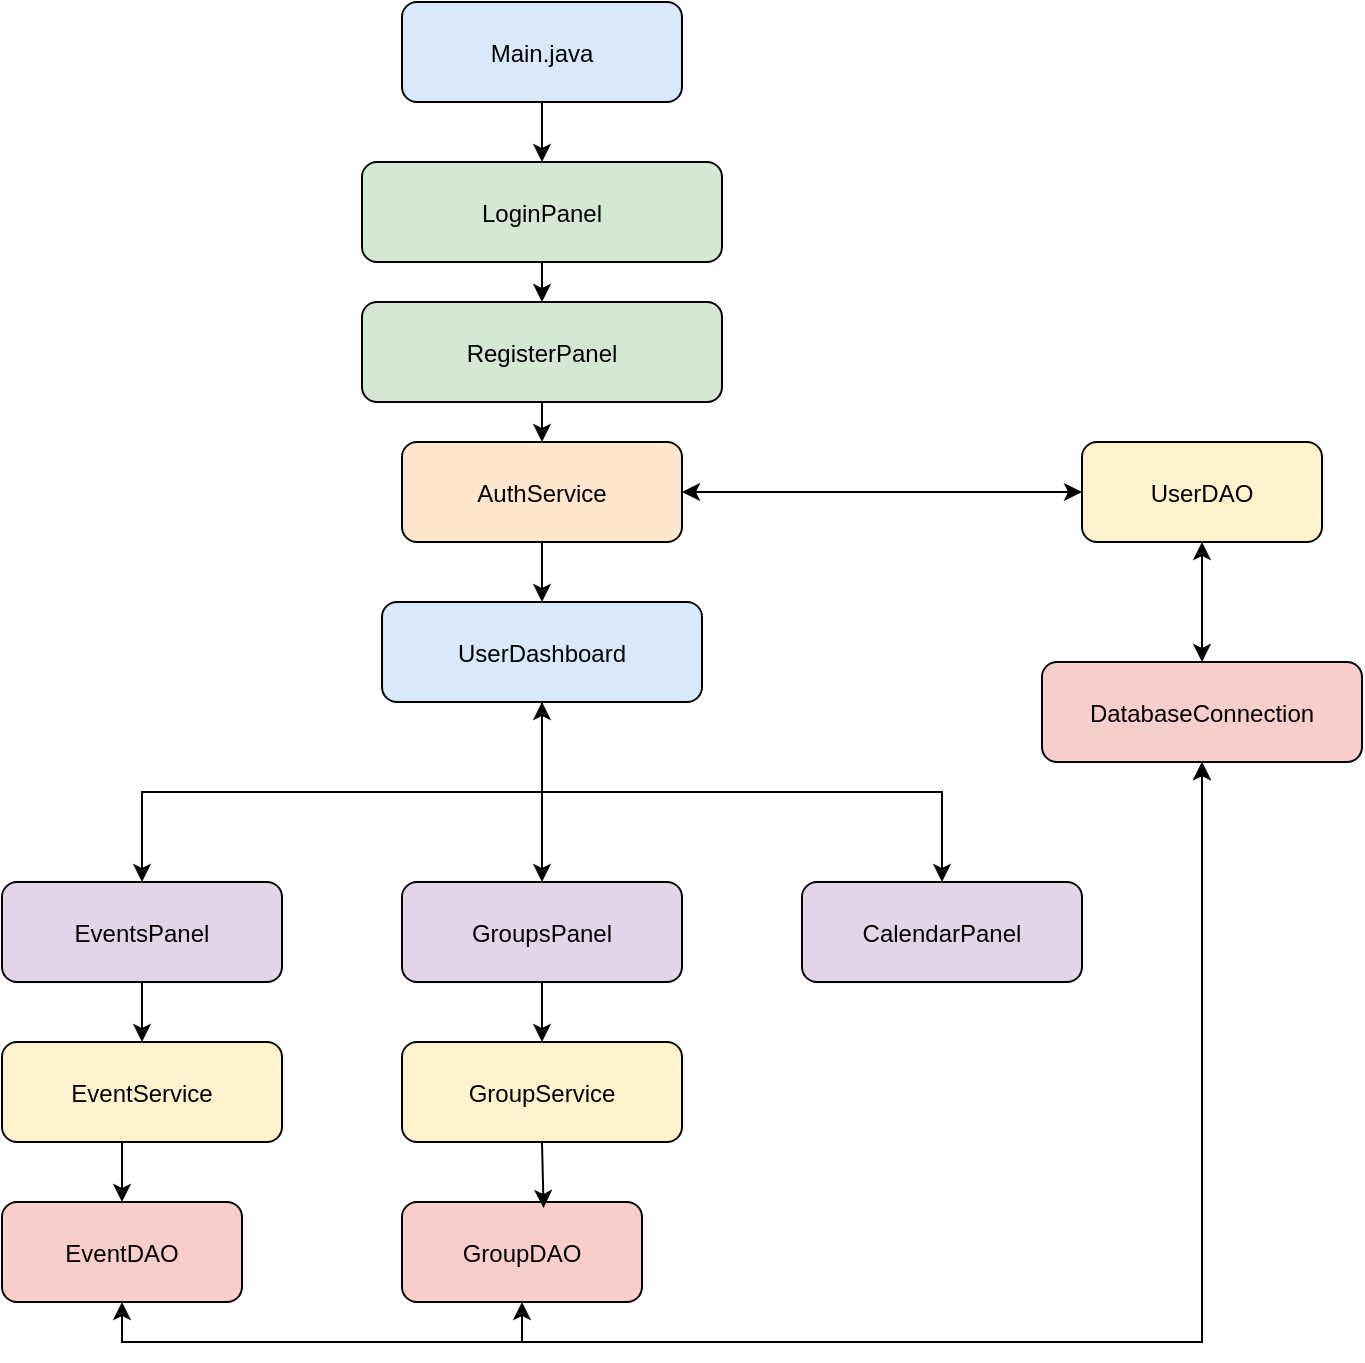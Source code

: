 <mxfile version="26.2.13">
  <diagram name="Page-1" id="aNEzNfocYRE9pFhDgt-e">
    <mxGraphModel dx="4988" dy="2034" grid="1" gridSize="10" guides="1" tooltips="1" connect="1" arrows="1" fold="1" page="1" pageScale="1" pageWidth="827" pageHeight="1169" math="0" shadow="0">
      <root>
        <mxCell id="0" />
        <mxCell id="1" parent="0" />
        <mxCell id="1IzDmIUKITc1XXKIqFWO-28" style="edgeStyle=orthogonalEdgeStyle;rounded=0;orthogonalLoop=1;jettySize=auto;html=1;exitX=0.5;exitY=1;exitDx=0;exitDy=0;" edge="1" parent="1" source="1IzDmIUKITc1XXKIqFWO-1" target="1IzDmIUKITc1XXKIqFWO-3">
          <mxGeometry relative="1" as="geometry" />
        </mxCell>
        <mxCell id="1IzDmIUKITc1XXKIqFWO-1" value="Main.java" style="rounded=1;fillColor=#dae8fc;" vertex="1" parent="1">
          <mxGeometry x="-2980" y="-890" width="140" height="50" as="geometry" />
        </mxCell>
        <mxCell id="1IzDmIUKITc1XXKIqFWO-30" style="edgeStyle=orthogonalEdgeStyle;rounded=0;orthogonalLoop=1;jettySize=auto;html=1;exitX=0.5;exitY=1;exitDx=0;exitDy=0;entryX=0.5;entryY=0;entryDx=0;entryDy=0;" edge="1" parent="1" source="1IzDmIUKITc1XXKIqFWO-3" target="1IzDmIUKITc1XXKIqFWO-4">
          <mxGeometry relative="1" as="geometry" />
        </mxCell>
        <mxCell id="1IzDmIUKITc1XXKIqFWO-3" value="LoginPanel" style="rounded=1;fillColor=#d5e8d4;" vertex="1" parent="1">
          <mxGeometry x="-3000" y="-810" width="180" height="50" as="geometry" />
        </mxCell>
        <mxCell id="1IzDmIUKITc1XXKIqFWO-31" style="edgeStyle=orthogonalEdgeStyle;rounded=0;orthogonalLoop=1;jettySize=auto;html=1;exitX=0.5;exitY=1;exitDx=0;exitDy=0;entryX=0.5;entryY=0;entryDx=0;entryDy=0;" edge="1" parent="1" source="1IzDmIUKITc1XXKIqFWO-4" target="1IzDmIUKITc1XXKIqFWO-6">
          <mxGeometry relative="1" as="geometry" />
        </mxCell>
        <mxCell id="1IzDmIUKITc1XXKIqFWO-4" value="RegisterPanel" style="rounded=1;fillColor=#d5e8d4;" vertex="1" parent="1">
          <mxGeometry x="-3000" y="-740" width="180" height="50" as="geometry" />
        </mxCell>
        <mxCell id="1IzDmIUKITc1XXKIqFWO-5" style="edgeStyle=orthogonalEdgeStyle;rounded=0;orthogonalLoop=1;jettySize=auto;html=1;exitX=0.5;exitY=1;exitDx=0;exitDy=0;entryX=0.5;entryY=0;entryDx=0;entryDy=0;" edge="1" parent="1" source="1IzDmIUKITc1XXKIqFWO-6" target="1IzDmIUKITc1XXKIqFWO-14">
          <mxGeometry relative="1" as="geometry" />
        </mxCell>
        <mxCell id="1IzDmIUKITc1XXKIqFWO-6" value="AuthService" style="rounded=1;fillColor=#ffe6cc;" vertex="1" parent="1">
          <mxGeometry x="-2980" y="-670" width="140" height="50" as="geometry" />
        </mxCell>
        <mxCell id="1IzDmIUKITc1XXKIqFWO-7" style="edgeStyle=orthogonalEdgeStyle;rounded=0;orthogonalLoop=1;jettySize=auto;html=1;exitX=0;exitY=0.5;exitDx=0;exitDy=0;entryX=1;entryY=0.5;entryDx=0;entryDy=0;strokeColor=#000000;fontColor=#46495D;fillColor=#B2C9AB;startArrow=classic;startFill=1;" edge="1" parent="1" source="1IzDmIUKITc1XXKIqFWO-8" target="1IzDmIUKITc1XXKIqFWO-6">
          <mxGeometry relative="1" as="geometry" />
        </mxCell>
        <mxCell id="1IzDmIUKITc1XXKIqFWO-8" value="UserDAO" style="rounded=1;fillColor=#fff2cc;" vertex="1" parent="1">
          <mxGeometry x="-2640" y="-670" width="120" height="50" as="geometry" />
        </mxCell>
        <mxCell id="1IzDmIUKITc1XXKIqFWO-9" style="edgeStyle=orthogonalEdgeStyle;rounded=0;orthogonalLoop=1;jettySize=auto;html=1;exitX=0.5;exitY=0;exitDx=0;exitDy=0;entryX=0.5;entryY=1;entryDx=0;entryDy=0;strokeColor=#000000;fontColor=#46495D;fillColor=#B2C9AB;startArrow=classic;startFill=1;" edge="1" parent="1" source="1IzDmIUKITc1XXKIqFWO-10" target="1IzDmIUKITc1XXKIqFWO-8">
          <mxGeometry relative="1" as="geometry" />
        </mxCell>
        <mxCell id="1IzDmIUKITc1XXKIqFWO-10" value="DatabaseConnection" style="rounded=1;fillColor=#f8cecc;" vertex="1" parent="1">
          <mxGeometry x="-2660" y="-560" width="160" height="50" as="geometry" />
        </mxCell>
        <mxCell id="1IzDmIUKITc1XXKIqFWO-11" style="edgeStyle=orthogonalEdgeStyle;rounded=0;orthogonalLoop=1;jettySize=auto;html=1;exitX=0.5;exitY=1;exitDx=0;exitDy=0;entryX=0.5;entryY=0;entryDx=0;entryDy=0;" edge="1" parent="1" source="1IzDmIUKITc1XXKIqFWO-14" target="1IzDmIUKITc1XXKIqFWO-16">
          <mxGeometry relative="1" as="geometry" />
        </mxCell>
        <mxCell id="1IzDmIUKITc1XXKIqFWO-12" style="edgeStyle=orthogonalEdgeStyle;rounded=0;orthogonalLoop=1;jettySize=auto;html=1;exitX=0.5;exitY=1;exitDx=0;exitDy=0;entryX=0.5;entryY=0;entryDx=0;entryDy=0;" edge="1" parent="1" source="1IzDmIUKITc1XXKIqFWO-14" target="1IzDmIUKITc1XXKIqFWO-18">
          <mxGeometry relative="1" as="geometry" />
        </mxCell>
        <mxCell id="1IzDmIUKITc1XXKIqFWO-13" style="edgeStyle=orthogonalEdgeStyle;rounded=0;orthogonalLoop=1;jettySize=auto;html=1;exitX=0.5;exitY=1;exitDx=0;exitDy=0;entryX=0.5;entryY=0;entryDx=0;entryDy=0;startArrow=classic;startFill=1;" edge="1" parent="1" source="1IzDmIUKITc1XXKIqFWO-14" target="1IzDmIUKITc1XXKIqFWO-19">
          <mxGeometry relative="1" as="geometry" />
        </mxCell>
        <mxCell id="1IzDmIUKITc1XXKIqFWO-14" value="UserDashboard" style="rounded=1;fillColor=#dae8fc;" vertex="1" parent="1">
          <mxGeometry x="-2990" y="-590" width="160" height="50" as="geometry" />
        </mxCell>
        <mxCell id="1IzDmIUKITc1XXKIqFWO-15" style="edgeStyle=orthogonalEdgeStyle;rounded=0;orthogonalLoop=1;jettySize=auto;html=1;exitX=0.5;exitY=1;exitDx=0;exitDy=0;entryX=0.5;entryY=0;entryDx=0;entryDy=0;" edge="1" parent="1" source="1IzDmIUKITc1XXKIqFWO-16" target="1IzDmIUKITc1XXKIqFWO-21">
          <mxGeometry relative="1" as="geometry" />
        </mxCell>
        <mxCell id="1IzDmIUKITc1XXKIqFWO-16" value="EventsPanel" style="rounded=1;fillColor=#e1d5e7;" vertex="1" parent="1">
          <mxGeometry x="-3180" y="-450" width="140" height="50" as="geometry" />
        </mxCell>
        <mxCell id="1IzDmIUKITc1XXKIqFWO-17" style="edgeStyle=orthogonalEdgeStyle;rounded=0;orthogonalLoop=1;jettySize=auto;html=1;exitX=0.5;exitY=1;exitDx=0;exitDy=0;entryX=0.5;entryY=0;entryDx=0;entryDy=0;" edge="1" parent="1" source="1IzDmIUKITc1XXKIqFWO-18" target="1IzDmIUKITc1XXKIqFWO-24">
          <mxGeometry relative="1" as="geometry" />
        </mxCell>
        <mxCell id="1IzDmIUKITc1XXKIqFWO-18" value="GroupsPanel" style="rounded=1;fillColor=#e1d5e7;" vertex="1" parent="1">
          <mxGeometry x="-2980" y="-450" width="140" height="50" as="geometry" />
        </mxCell>
        <mxCell id="1IzDmIUKITc1XXKIqFWO-19" value="CalendarPanel" style="rounded=1;fillColor=#e1d5e7;" vertex="1" parent="1">
          <mxGeometry x="-2780" y="-450" width="140" height="50" as="geometry" />
        </mxCell>
        <mxCell id="1IzDmIUKITc1XXKIqFWO-20" style="edgeStyle=orthogonalEdgeStyle;rounded=0;orthogonalLoop=1;jettySize=auto;html=1;exitX=0.5;exitY=1;exitDx=0;exitDy=0;entryX=0.5;entryY=0;entryDx=0;entryDy=0;" edge="1" parent="1" source="1IzDmIUKITc1XXKIqFWO-21" target="1IzDmIUKITc1XXKIqFWO-23">
          <mxGeometry relative="1" as="geometry" />
        </mxCell>
        <mxCell id="1IzDmIUKITc1XXKIqFWO-21" value="EventService" style="rounded=1;fillColor=#fff2cc;" vertex="1" parent="1">
          <mxGeometry x="-3180" y="-370" width="140" height="50" as="geometry" />
        </mxCell>
        <mxCell id="1IzDmIUKITc1XXKIqFWO-22" style="edgeStyle=orthogonalEdgeStyle;rounded=0;orthogonalLoop=1;jettySize=auto;html=1;exitX=0.5;exitY=1;exitDx=0;exitDy=0;entryX=0.5;entryY=1;entryDx=0;entryDy=0;strokeColor=#000000;fontColor=#46495D;fillColor=#B2C9AB;startArrow=classic;startFill=1;" edge="1" parent="1" source="1IzDmIUKITc1XXKIqFWO-23" target="1IzDmIUKITc1XXKIqFWO-10">
          <mxGeometry relative="1" as="geometry" />
        </mxCell>
        <mxCell id="1IzDmIUKITc1XXKIqFWO-23" value="EventDAO" style="rounded=1;fillColor=#f8cecc;" vertex="1" parent="1">
          <mxGeometry x="-3180" y="-290" width="120" height="50" as="geometry" />
        </mxCell>
        <mxCell id="1IzDmIUKITc1XXKIqFWO-24" value="GroupService" style="rounded=1;fillColor=#fff2cc;" vertex="1" parent="1">
          <mxGeometry x="-2980" y="-370" width="140" height="50" as="geometry" />
        </mxCell>
        <mxCell id="1IzDmIUKITc1XXKIqFWO-25" style="edgeStyle=orthogonalEdgeStyle;rounded=0;orthogonalLoop=1;jettySize=auto;html=1;exitX=0.5;exitY=1;exitDx=0;exitDy=0;entryX=0.5;entryY=1;entryDx=0;entryDy=0;strokeColor=#000000;fontColor=#46495D;fillColor=#B2C9AB;startArrow=classic;startFill=1;" edge="1" parent="1" source="1IzDmIUKITc1XXKIqFWO-26" target="1IzDmIUKITc1XXKIqFWO-10">
          <mxGeometry relative="1" as="geometry" />
        </mxCell>
        <mxCell id="1IzDmIUKITc1XXKIqFWO-26" value="GroupDAO" style="rounded=1;fillColor=#f8cecc;" vertex="1" parent="1">
          <mxGeometry x="-2980" y="-290" width="120" height="50" as="geometry" />
        </mxCell>
        <mxCell id="1IzDmIUKITc1XXKIqFWO-27" style="edgeStyle=orthogonalEdgeStyle;rounded=0;orthogonalLoop=1;jettySize=auto;html=1;exitX=0.5;exitY=1;exitDx=0;exitDy=0;entryX=0.59;entryY=0.06;entryDx=0;entryDy=0;entryPerimeter=0;" edge="1" parent="1" source="1IzDmIUKITc1XXKIqFWO-24" target="1IzDmIUKITc1XXKIqFWO-26">
          <mxGeometry relative="1" as="geometry" />
        </mxCell>
      </root>
    </mxGraphModel>
  </diagram>
</mxfile>
